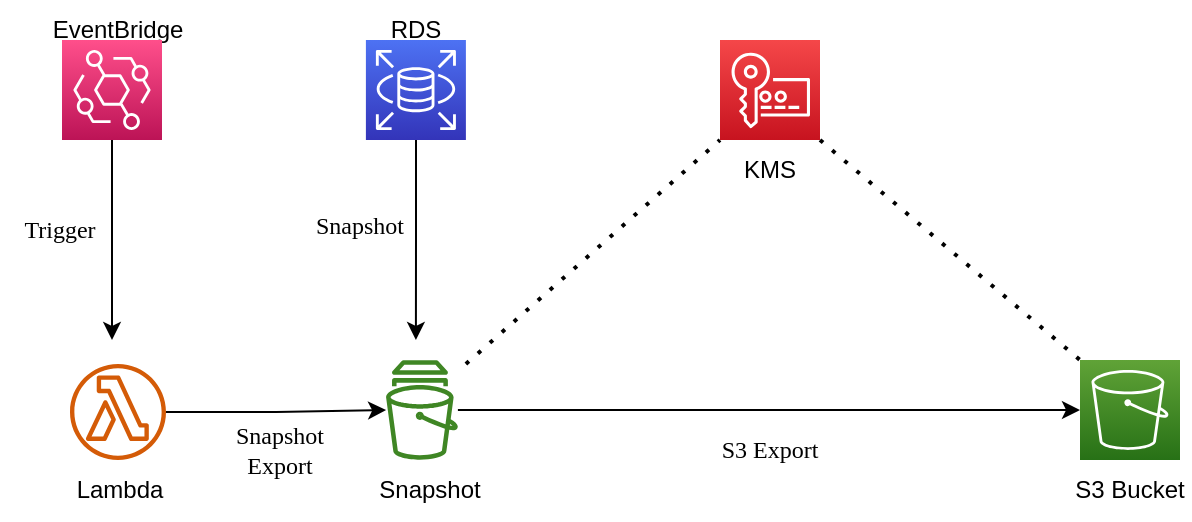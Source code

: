 <mxfile version="21.1.2" type="github">
  <diagram name="Page-1" id="1oOX-Mi_BNxDCuXzDFnU">
    <mxGraphModel dx="588" dy="324" grid="1" gridSize="1" guides="1" tooltips="1" connect="1" arrows="1" fold="1" page="1" pageScale="1" pageWidth="850" pageHeight="1100" background="#FFFFFF" math="0" shadow="0">
      <root>
        <mxCell id="0" />
        <mxCell id="1" parent="0" />
        <mxCell id="hmXFB_xDClmYl6STgoJQ-9" value="EventBridge" style="text;strokeColor=none;align=center;fillColor=none;html=1;verticalAlign=middle;whiteSpace=wrap;rounded=0;" vertex="1" parent="1">
          <mxGeometry x="179" y="10" width="40" height="30" as="geometry" />
        </mxCell>
        <mxCell id="hmXFB_xDClmYl6STgoJQ-22" style="edgeStyle=orthogonalEdgeStyle;rounded=0;orthogonalLoop=1;jettySize=auto;html=1;" edge="1" parent="1" source="hmXFB_xDClmYl6STgoJQ-2" target="hmXFB_xDClmYl6STgoJQ-14">
          <mxGeometry relative="1" as="geometry" />
        </mxCell>
        <mxCell id="hmXFB_xDClmYl6STgoJQ-2" value="" style="sketch=0;outlineConnect=0;fontColor=#232F3E;gradientColor=none;fillColor=#D45B07;strokeColor=none;dashed=0;verticalLabelPosition=bottom;verticalAlign=top;align=center;html=1;fontSize=12;fontStyle=0;aspect=fixed;pointerEvents=1;shape=mxgraph.aws4.lambda_function;" vertex="1" parent="1">
          <mxGeometry x="175" y="192" width="48" height="48" as="geometry" />
        </mxCell>
        <mxCell id="hmXFB_xDClmYl6STgoJQ-21" style="edgeStyle=orthogonalEdgeStyle;rounded=0;orthogonalLoop=1;jettySize=auto;html=1;" edge="1" parent="1" source="hmXFB_xDClmYl6STgoJQ-3">
          <mxGeometry relative="1" as="geometry">
            <mxPoint x="196.0" y="180" as="targetPoint" />
          </mxGeometry>
        </mxCell>
        <mxCell id="hmXFB_xDClmYl6STgoJQ-3" value="" style="sketch=0;points=[[0,0,0],[0.25,0,0],[0.5,0,0],[0.75,0,0],[1,0,0],[0,1,0],[0.25,1,0],[0.5,1,0],[0.75,1,0],[1,1,0],[0,0.25,0],[0,0.5,0],[0,0.75,0],[1,0.25,0],[1,0.5,0],[1,0.75,0]];outlineConnect=0;fontColor=#232F3E;gradientColor=#FF4F8B;gradientDirection=north;fillColor=#BC1356;strokeColor=#ffffff;dashed=0;verticalLabelPosition=bottom;verticalAlign=top;align=center;html=1;fontSize=12;fontStyle=0;aspect=fixed;shape=mxgraph.aws4.resourceIcon;resIcon=mxgraph.aws4.eventbridge;" vertex="1" parent="1">
          <mxGeometry x="171" y="30" width="50" height="50" as="geometry" />
        </mxCell>
        <mxCell id="hmXFB_xDClmYl6STgoJQ-23" style="edgeStyle=orthogonalEdgeStyle;rounded=0;orthogonalLoop=1;jettySize=auto;html=1;" edge="1" parent="1" source="hmXFB_xDClmYl6STgoJQ-7">
          <mxGeometry relative="1" as="geometry">
            <mxPoint x="347.95" y="180" as="targetPoint" />
          </mxGeometry>
        </mxCell>
        <mxCell id="hmXFB_xDClmYl6STgoJQ-7" value="" style="sketch=0;points=[[0,0,0],[0.25,0,0],[0.5,0,0],[0.75,0,0],[1,0,0],[0,1,0],[0.25,1,0],[0.5,1,0],[0.75,1,0],[1,1,0],[0,0.25,0],[0,0.5,0],[0,0.75,0],[1,0.25,0],[1,0.5,0],[1,0.75,0]];outlineConnect=0;fontColor=#232F3E;gradientColor=#4D72F3;gradientDirection=north;fillColor=#3334B9;strokeColor=#ffffff;dashed=0;verticalLabelPosition=bottom;verticalAlign=top;align=center;html=1;fontSize=12;fontStyle=0;aspect=fixed;shape=mxgraph.aws4.resourceIcon;resIcon=mxgraph.aws4.rds;" vertex="1" parent="1">
          <mxGeometry x="322.95" y="30" width="50" height="50" as="geometry" />
        </mxCell>
        <mxCell id="hmXFB_xDClmYl6STgoJQ-8" value="RDS" style="text;strokeColor=none;align=center;fillColor=none;html=1;verticalAlign=middle;whiteSpace=wrap;rounded=0;" vertex="1" parent="1">
          <mxGeometry x="322.95" y="10" width="50" height="30" as="geometry" />
        </mxCell>
        <mxCell id="hmXFB_xDClmYl6STgoJQ-10" value="Lambda" style="text;strokeColor=none;align=center;fillColor=none;html=1;verticalAlign=middle;whiteSpace=wrap;rounded=0;" vertex="1" parent="1">
          <mxGeometry x="170" y="240" width="60" height="30" as="geometry" />
        </mxCell>
        <mxCell id="hmXFB_xDClmYl6STgoJQ-13" value="" style="sketch=0;points=[[0,0,0],[0.25,0,0],[0.5,0,0],[0.75,0,0],[1,0,0],[0,1,0],[0.25,1,0],[0.5,1,0],[0.75,1,0],[1,1,0],[0,0.25,0],[0,0.5,0],[0,0.75,0],[1,0.25,0],[1,0.5,0],[1,0.75,0]];outlineConnect=0;fontColor=#232F3E;gradientColor=#F54749;gradientDirection=north;fillColor=#C7131F;strokeColor=#ffffff;dashed=0;verticalLabelPosition=bottom;verticalAlign=top;align=center;html=1;fontSize=12;fontStyle=0;aspect=fixed;shape=mxgraph.aws4.resourceIcon;resIcon=mxgraph.aws4.key_management_service;" vertex="1" parent="1">
          <mxGeometry x="500" y="30" width="50" height="50" as="geometry" />
        </mxCell>
        <mxCell id="hmXFB_xDClmYl6STgoJQ-18" style="edgeStyle=orthogonalEdgeStyle;rounded=0;orthogonalLoop=1;jettySize=auto;html=1;" edge="1" parent="1" source="hmXFB_xDClmYl6STgoJQ-14">
          <mxGeometry relative="1" as="geometry">
            <mxPoint x="680" y="215" as="targetPoint" />
          </mxGeometry>
        </mxCell>
        <mxCell id="hmXFB_xDClmYl6STgoJQ-14" value="" style="sketch=0;outlineConnect=0;fontColor=#232F3E;gradientColor=none;fillColor=#3F8624;strokeColor=none;dashed=0;verticalLabelPosition=bottom;verticalAlign=top;align=center;html=1;fontSize=12;fontStyle=0;aspect=fixed;pointerEvents=1;shape=mxgraph.aws4.snapshot;" vertex="1" parent="1">
          <mxGeometry x="333.05" y="190" width="35.9" height="50" as="geometry" />
        </mxCell>
        <mxCell id="hmXFB_xDClmYl6STgoJQ-16" value="Snapshot" style="text;strokeColor=none;align=center;fillColor=none;html=1;verticalAlign=middle;whiteSpace=wrap;rounded=0;" vertex="1" parent="1">
          <mxGeometry x="330" y="240" width="50" height="30" as="geometry" />
        </mxCell>
        <mxCell id="hmXFB_xDClmYl6STgoJQ-24" value="" style="endArrow=none;dashed=1;html=1;dashPattern=1 3;strokeWidth=2;rounded=0;entryX=0;entryY=1;entryDx=0;entryDy=0;entryPerimeter=0;" edge="1" parent="1" target="hmXFB_xDClmYl6STgoJQ-13">
          <mxGeometry width="50" height="50" relative="1" as="geometry">
            <mxPoint x="372.95" y="192" as="sourcePoint" />
            <mxPoint x="422.95" y="142" as="targetPoint" />
          </mxGeometry>
        </mxCell>
        <mxCell id="hmXFB_xDClmYl6STgoJQ-26" value="" style="endArrow=none;dashed=1;html=1;dashPattern=1 3;strokeWidth=2;rounded=0;exitX=1;exitY=1;exitDx=0;exitDy=0;exitPerimeter=0;" edge="1" parent="1" source="hmXFB_xDClmYl6STgoJQ-13">
          <mxGeometry width="50" height="50" relative="1" as="geometry">
            <mxPoint x="630" y="140" as="sourcePoint" />
            <mxPoint x="680" y="190" as="targetPoint" />
          </mxGeometry>
        </mxCell>
        <mxCell id="hmXFB_xDClmYl6STgoJQ-27" value="KMS" style="text;strokeColor=none;align=center;fillColor=none;html=1;verticalAlign=middle;whiteSpace=wrap;rounded=0;" vertex="1" parent="1">
          <mxGeometry x="495" y="80" width="60" height="30" as="geometry" />
        </mxCell>
        <mxCell id="hmXFB_xDClmYl6STgoJQ-28" value="" style="sketch=0;points=[[0,0,0],[0.25,0,0],[0.5,0,0],[0.75,0,0],[1,0,0],[0,1,0],[0.25,1,0],[0.5,1,0],[0.75,1,0],[1,1,0],[0,0.25,0],[0,0.5,0],[0,0.75,0],[1,0.25,0],[1,0.5,0],[1,0.75,0]];outlineConnect=0;fontColor=#232F3E;gradientColor=#60A337;gradientDirection=north;fillColor=#277116;strokeColor=#ffffff;dashed=0;verticalLabelPosition=bottom;verticalAlign=top;align=center;html=1;fontSize=12;fontStyle=0;aspect=fixed;shape=mxgraph.aws4.resourceIcon;resIcon=mxgraph.aws4.s3;" vertex="1" parent="1">
          <mxGeometry x="680" y="190" width="50" height="50" as="geometry" />
        </mxCell>
        <mxCell id="hmXFB_xDClmYl6STgoJQ-29" value="S3 Export" style="text;strokeColor=none;align=center;fillColor=none;html=1;verticalAlign=middle;whiteSpace=wrap;rounded=0;fontFamily=Garamond;" vertex="1" parent="1">
          <mxGeometry x="495" y="220" width="60" height="30" as="geometry" />
        </mxCell>
        <mxCell id="hmXFB_xDClmYl6STgoJQ-30" value="Snapshot Export" style="text;strokeColor=none;align=center;fillColor=none;html=1;verticalAlign=middle;whiteSpace=wrap;rounded=0;fontFamily=Garamond;" vertex="1" parent="1">
          <mxGeometry x="250" y="220" width="60" height="30" as="geometry" />
        </mxCell>
        <mxCell id="hmXFB_xDClmYl6STgoJQ-31" value="Snapshot" style="text;strokeColor=none;align=center;fillColor=none;html=1;verticalAlign=middle;whiteSpace=wrap;rounded=0;fontFamily=Garamond;" vertex="1" parent="1">
          <mxGeometry x="290" y="108" width="60" height="30" as="geometry" />
        </mxCell>
        <mxCell id="hmXFB_xDClmYl6STgoJQ-34" value="Trigger" style="text;strokeColor=none;align=center;fillColor=none;html=1;verticalAlign=middle;whiteSpace=wrap;rounded=0;fontFamily=Garamond;" vertex="1" parent="1">
          <mxGeometry x="140" y="110" width="60" height="30" as="geometry" />
        </mxCell>
        <mxCell id="hmXFB_xDClmYl6STgoJQ-35" value="S3 Bucket" style="text;strokeColor=none;align=center;fillColor=none;html=1;verticalAlign=middle;whiteSpace=wrap;rounded=0;" vertex="1" parent="1">
          <mxGeometry x="675" y="240" width="60" height="30" as="geometry" />
        </mxCell>
      </root>
    </mxGraphModel>
  </diagram>
</mxfile>
